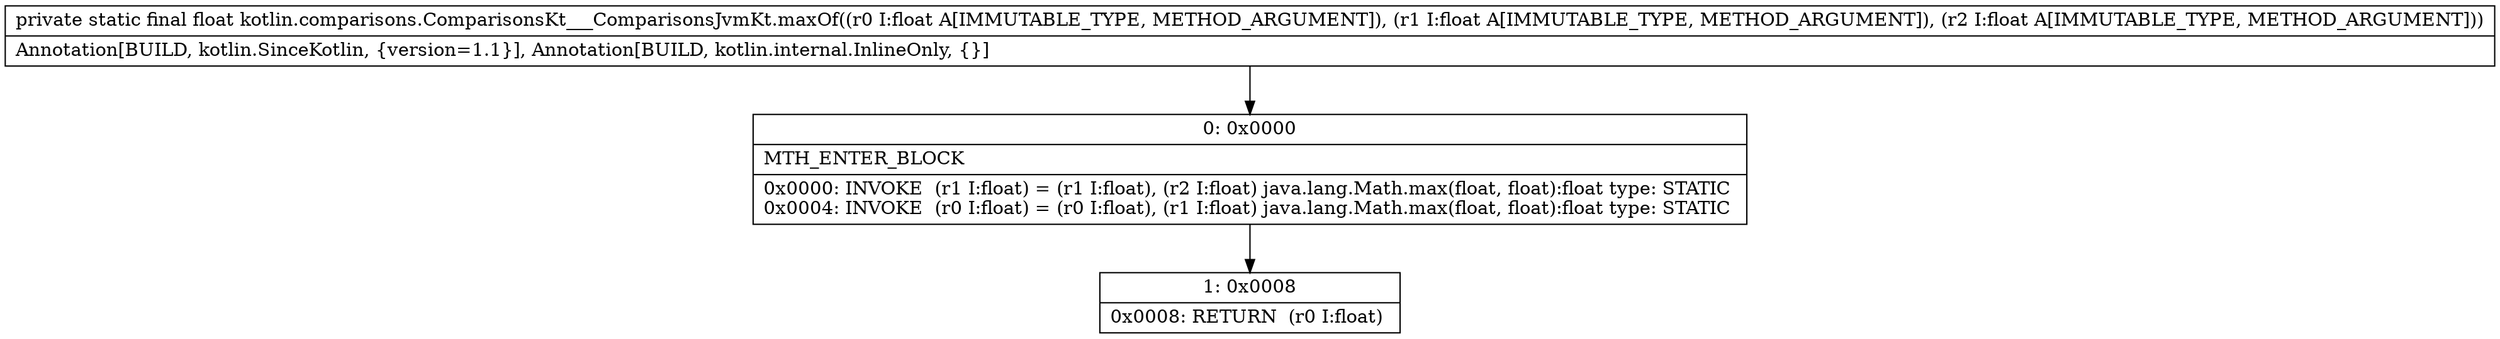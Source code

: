 digraph "CFG forkotlin.comparisons.ComparisonsKt___ComparisonsJvmKt.maxOf(FFF)F" {
Node_0 [shape=record,label="{0\:\ 0x0000|MTH_ENTER_BLOCK\l|0x0000: INVOKE  (r1 I:float) = (r1 I:float), (r2 I:float) java.lang.Math.max(float, float):float type: STATIC \l0x0004: INVOKE  (r0 I:float) = (r0 I:float), (r1 I:float) java.lang.Math.max(float, float):float type: STATIC \l}"];
Node_1 [shape=record,label="{1\:\ 0x0008|0x0008: RETURN  (r0 I:float) \l}"];
MethodNode[shape=record,label="{private static final float kotlin.comparisons.ComparisonsKt___ComparisonsJvmKt.maxOf((r0 I:float A[IMMUTABLE_TYPE, METHOD_ARGUMENT]), (r1 I:float A[IMMUTABLE_TYPE, METHOD_ARGUMENT]), (r2 I:float A[IMMUTABLE_TYPE, METHOD_ARGUMENT]))  | Annotation[BUILD, kotlin.SinceKotlin, \{version=1.1\}], Annotation[BUILD, kotlin.internal.InlineOnly, \{\}]\l}"];
MethodNode -> Node_0;
Node_0 -> Node_1;
}


